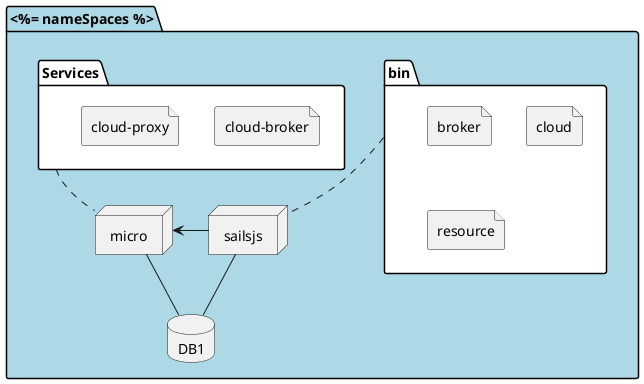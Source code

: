 @startuml

package  "<%= nameSpaces %>"  #lightblue {
  folder bin #ffffff {
    file broker
    file cloud
    file resource
  }

  folder Services #ffffff {
    file "cloud-broker"
    file "cloud-proxy"
  }

  node micro

  node sailsjs
  database DB1

  sailsjs -- DB1
  bin .. sailsjs
  Services .. micro

  micro -- DB1
  sailsjs -> micro
}

@enduml
